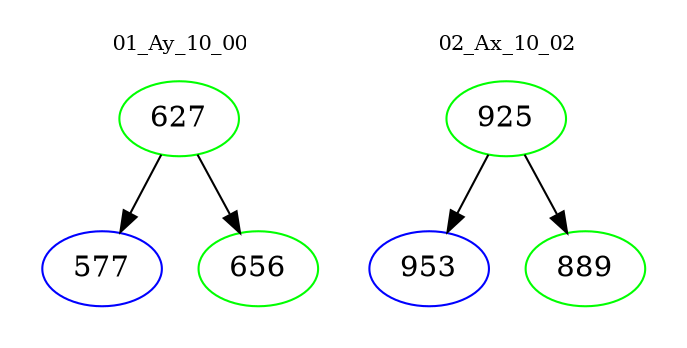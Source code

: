 digraph{
subgraph cluster_0 {
color = white
label = "01_Ay_10_00";
fontsize=10;
T0_627 [label="627", color="green"]
T0_627 -> T0_577 [color="black"]
T0_577 [label="577", color="blue"]
T0_627 -> T0_656 [color="black"]
T0_656 [label="656", color="green"]
}
subgraph cluster_1 {
color = white
label = "02_Ax_10_02";
fontsize=10;
T1_925 [label="925", color="green"]
T1_925 -> T1_953 [color="black"]
T1_953 [label="953", color="blue"]
T1_925 -> T1_889 [color="black"]
T1_889 [label="889", color="green"]
}
}

